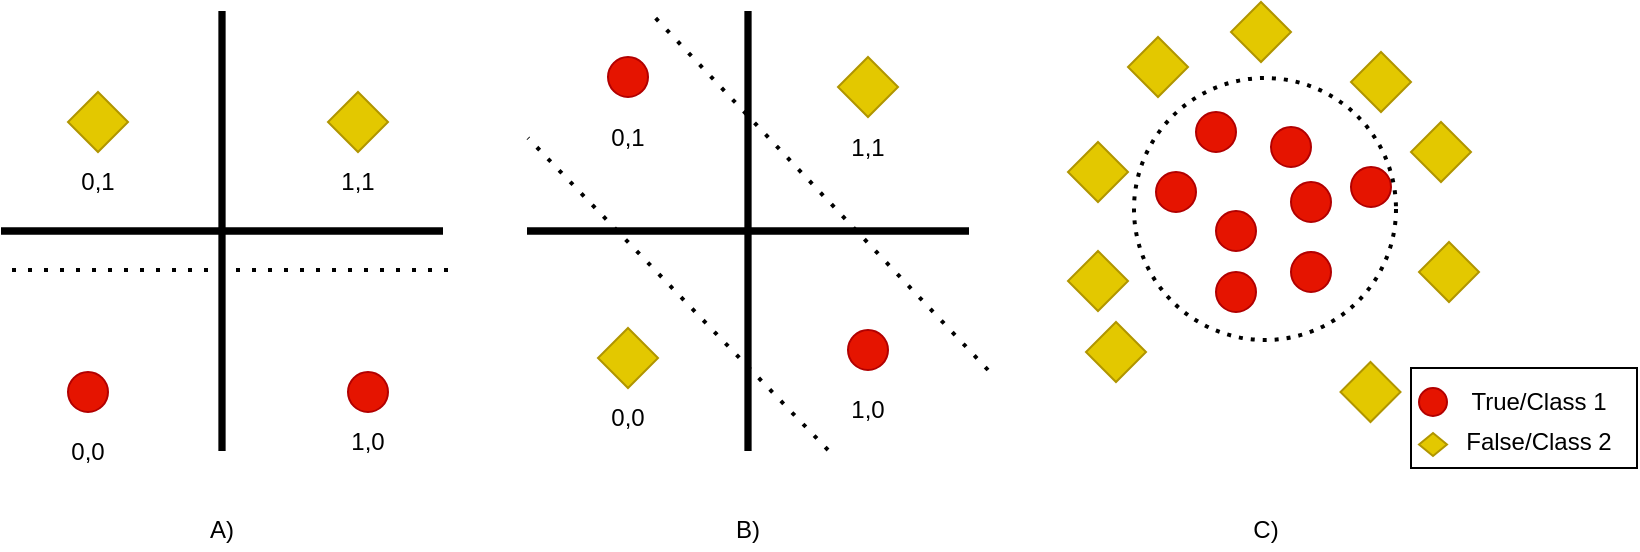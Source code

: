 <mxfile version="13.8.0" type="device"><diagram id="REtSRMBsR_gPfAQ_dEOK" name="Page-1"><mxGraphModel dx="1154" dy="743" grid="1" gridSize="10" guides="1" tooltips="1" connect="1" arrows="1" fold="1" page="1" pageScale="1" pageWidth="827" pageHeight="1169" math="0" shadow="0"><root><mxCell id="0"/><mxCell id="1" parent="0"/><mxCell id="h9tKdpCupv8hqcjbov5A-2" value="" style="ellipse;whiteSpace=wrap;html=1;aspect=fixed;fillColor=#e51400;strokeColor=#B20000;fontColor=#ffffff;" vertex="1" parent="1"><mxGeometry x="651.5" y="521" width="20" height="20" as="geometry"/></mxCell><mxCell id="h9tKdpCupv8hqcjbov5A-3" value="" style="ellipse;whiteSpace=wrap;html=1;aspect=fixed;fillColor=#e51400;strokeColor=#B20000;fontColor=#ffffff;" vertex="1" parent="1"><mxGeometry x="651.5" y="486" width="20" height="20" as="geometry"/></mxCell><mxCell id="h9tKdpCupv8hqcjbov5A-4" value="" style="ellipse;whiteSpace=wrap;html=1;aspect=fixed;fillColor=#e51400;strokeColor=#B20000;fontColor=#ffffff;" vertex="1" parent="1"><mxGeometry x="614" y="531" width="20" height="20" as="geometry"/></mxCell><mxCell id="h9tKdpCupv8hqcjbov5A-6" value="" style="ellipse;whiteSpace=wrap;html=1;aspect=fixed;fillColor=#e51400;strokeColor=#B20000;fontColor=#ffffff;" vertex="1" parent="1"><mxGeometry x="641.5" y="458.5" width="20" height="20" as="geometry"/></mxCell><mxCell id="h9tKdpCupv8hqcjbov5A-7" value="" style="ellipse;whiteSpace=wrap;html=1;aspect=fixed;fillColor=#e51400;strokeColor=#B20000;fontColor=#ffffff;" vertex="1" parent="1"><mxGeometry x="604" y="451" width="20" height="20" as="geometry"/></mxCell><mxCell id="h9tKdpCupv8hqcjbov5A-9" value="" style="ellipse;whiteSpace=wrap;html=1;aspect=fixed;fillColor=#e51400;strokeColor=#B20000;fontColor=#ffffff;" vertex="1" parent="1"><mxGeometry x="584" y="481" width="20" height="20" as="geometry"/></mxCell><mxCell id="h9tKdpCupv8hqcjbov5A-11" value="" style="ellipse;whiteSpace=wrap;html=1;aspect=fixed;fillColor=#e51400;strokeColor=#B20000;fontColor=#ffffff;" vertex="1" parent="1"><mxGeometry x="681.5" y="478.5" width="20" height="20" as="geometry"/></mxCell><mxCell id="h9tKdpCupv8hqcjbov5A-12" value="" style="rhombus;whiteSpace=wrap;html=1;fillColor=#e3c800;strokeColor=#B09500;fontColor=#ffffff;" vertex="1" parent="1"><mxGeometry x="715.5" y="516" width="30" height="30" as="geometry"/></mxCell><mxCell id="h9tKdpCupv8hqcjbov5A-14" value="" style="rhombus;whiteSpace=wrap;html=1;fillColor=#e3c800;strokeColor=#B09500;fontColor=#ffffff;" vertex="1" parent="1"><mxGeometry x="711.5" y="456" width="30" height="30" as="geometry"/></mxCell><mxCell id="h9tKdpCupv8hqcjbov5A-16" value="" style="rhombus;whiteSpace=wrap;html=1;fillColor=#e3c800;strokeColor=#B09500;fontColor=#ffffff;" vertex="1" parent="1"><mxGeometry x="681.5" y="421" width="30" height="30" as="geometry"/></mxCell><mxCell id="h9tKdpCupv8hqcjbov5A-17" value="" style="rhombus;whiteSpace=wrap;html=1;fillColor=#e3c800;strokeColor=#B09500;fontColor=#ffffff;" vertex="1" parent="1"><mxGeometry x="570" y="413.5" width="30" height="30" as="geometry"/></mxCell><mxCell id="h9tKdpCupv8hqcjbov5A-18" value="" style="rhombus;whiteSpace=wrap;html=1;fillColor=#e3c800;strokeColor=#B09500;fontColor=#ffffff;" vertex="1" parent="1"><mxGeometry x="676.25" y="576" width="30" height="30" as="geometry"/></mxCell><mxCell id="h9tKdpCupv8hqcjbov5A-19" value="" style="rhombus;whiteSpace=wrap;html=1;fillColor=#e3c800;strokeColor=#B09500;fontColor=#ffffff;" vertex="1" parent="1"><mxGeometry x="540" y="520.5" width="30" height="30" as="geometry"/></mxCell><mxCell id="h9tKdpCupv8hqcjbov5A-20" value="" style="rhombus;whiteSpace=wrap;html=1;fillColor=#e3c800;strokeColor=#B09500;fontColor=#ffffff;" vertex="1" parent="1"><mxGeometry x="540" y="466" width="30" height="30" as="geometry"/></mxCell><mxCell id="h9tKdpCupv8hqcjbov5A-21" value="" style="rhombus;whiteSpace=wrap;html=1;fillColor=#e3c800;strokeColor=#B09500;fontColor=#ffffff;" vertex="1" parent="1"><mxGeometry x="549" y="556" width="30" height="30" as="geometry"/></mxCell><mxCell id="h9tKdpCupv8hqcjbov5A-61" value="" style="shape=cross;whiteSpace=wrap;html=1;size=0.012;fillColor=#000000;" vertex="1" parent="1"><mxGeometry x="7" y="401" width="220" height="219" as="geometry"/></mxCell><mxCell id="h9tKdpCupv8hqcjbov5A-63" value="" style="ellipse;whiteSpace=wrap;html=1;aspect=fixed;fillColor=#e51400;strokeColor=#B20000;fontColor=#ffffff;" vertex="1" parent="1"><mxGeometry x="180" y="581" width="20" height="20" as="geometry"/></mxCell><mxCell id="h9tKdpCupv8hqcjbov5A-64" value="" style="rhombus;whiteSpace=wrap;html=1;fillColor=#e3c800;strokeColor=#B09500;fontColor=#ffffff;" vertex="1" parent="1"><mxGeometry x="170" y="441" width="30" height="30" as="geometry"/></mxCell><mxCell id="h9tKdpCupv8hqcjbov5A-66" value="0,1" style="text;html=1;strokeColor=none;fillColor=none;align=center;verticalAlign=middle;whiteSpace=wrap;rounded=0;" vertex="1" parent="1"><mxGeometry x="35" y="476" width="40" height="20" as="geometry"/></mxCell><mxCell id="h9tKdpCupv8hqcjbov5A-67" value="1,1" style="text;html=1;strokeColor=none;fillColor=none;align=center;verticalAlign=middle;whiteSpace=wrap;rounded=0;" vertex="1" parent="1"><mxGeometry x="165" y="476" width="40" height="20" as="geometry"/></mxCell><mxCell id="h9tKdpCupv8hqcjbov5A-68" value="1,0&lt;span style=&quot;color: rgba(0 , 0 , 0 , 0) ; font-family: monospace ; font-size: 0px&quot;&gt;%3CmxGraphModel%3E%3Croot%3E%3CmxCell%20id%3D%220%22%2F%3E%3CmxCell%20id%3D%221%22%20parent%3D%220%22%2F%3E%3CmxCell%20id%3D%222%22%20value%3D%221%2C1%22%20style%3D%22text%3Bhtml%3D1%3BstrokeColor%3Dnone%3BfillColor%3Dnone%3Balign%3Dcenter%3BverticalAlign%3Dmiddle%3BwhiteSpace%3Dwrap%3Brounded%3D0%3B%22%20vertex%3D%221%22%20parent%3D%221%22%3E%3CmxGeometry%20x%3D%22580%22%20y%3D%22380%22%20width%3D%2240%22%20height%3D%2220%22%20as%3D%22geometry%22%2F%3E%3C%2FmxCell%3E%3C%2Froot%3E%3C%2FmxGraphModel%3E&lt;/span&gt;" style="text;html=1;strokeColor=none;fillColor=none;align=center;verticalAlign=middle;whiteSpace=wrap;rounded=0;" vertex="1" parent="1"><mxGeometry x="170" y="606" width="40" height="20" as="geometry"/></mxCell><mxCell id="h9tKdpCupv8hqcjbov5A-69" value="0,0" style="text;html=1;strokeColor=none;fillColor=none;align=center;verticalAlign=middle;whiteSpace=wrap;rounded=0;" vertex="1" parent="1"><mxGeometry x="30" y="611" width="40" height="20" as="geometry"/></mxCell><mxCell id="h9tKdpCupv8hqcjbov5A-70" value="" style="endArrow=none;dashed=1;html=1;dashPattern=1 3;strokeWidth=2;" edge="1" parent="1"><mxGeometry width="50" height="50" relative="1" as="geometry"><mxPoint x="230" y="530" as="sourcePoint"/><mxPoint x="7" y="530" as="targetPoint"/></mxGeometry></mxCell><mxCell id="h9tKdpCupv8hqcjbov5A-72" value="" style="ellipse;whiteSpace=wrap;html=1;aspect=fixed;fillColor=#e51400;strokeColor=#B20000;fontColor=#ffffff;" vertex="1" parent="1"><mxGeometry x="40" y="581" width="20" height="20" as="geometry"/></mxCell><mxCell id="h9tKdpCupv8hqcjbov5A-73" value="" style="rhombus;whiteSpace=wrap;html=1;fillColor=#e3c800;strokeColor=#B09500;fontColor=#ffffff;" vertex="1" parent="1"><mxGeometry x="40" y="441" width="30" height="30" as="geometry"/></mxCell><mxCell id="h9tKdpCupv8hqcjbov5A-75" value="" style="ellipse;whiteSpace=wrap;html=1;aspect=fixed;fillColor=#e51400;strokeColor=#B20000;fontColor=#ffffff;" vertex="1" parent="1"><mxGeometry x="310" y="423.5" width="20" height="20" as="geometry"/></mxCell><mxCell id="h9tKdpCupv8hqcjbov5A-76" value="" style="ellipse;whiteSpace=wrap;html=1;aspect=fixed;fillColor=#e51400;strokeColor=#B20000;fontColor=#ffffff;" vertex="1" parent="1"><mxGeometry x="430" y="560" width="20" height="20" as="geometry"/></mxCell><mxCell id="h9tKdpCupv8hqcjbov5A-77" value="" style="rhombus;whiteSpace=wrap;html=1;fillColor=#e3c800;strokeColor=#B09500;fontColor=#ffffff;" vertex="1" parent="1"><mxGeometry x="425" y="423.5" width="30" height="30" as="geometry"/></mxCell><mxCell id="h9tKdpCupv8hqcjbov5A-78" value="" style="rhombus;whiteSpace=wrap;html=1;fillColor=#e3c800;strokeColor=#B09500;fontColor=#ffffff;" vertex="1" parent="1"><mxGeometry x="305" y="559" width="30" height="30" as="geometry"/></mxCell><mxCell id="h9tKdpCupv8hqcjbov5A-79" value="0,1" style="text;html=1;strokeColor=none;fillColor=none;align=center;verticalAlign=middle;whiteSpace=wrap;rounded=0;" vertex="1" parent="1"><mxGeometry x="300" y="453.5" width="40" height="20" as="geometry"/></mxCell><mxCell id="h9tKdpCupv8hqcjbov5A-80" value="1,1" style="text;html=1;strokeColor=none;fillColor=none;align=center;verticalAlign=middle;whiteSpace=wrap;rounded=0;" vertex="1" parent="1"><mxGeometry x="420" y="458.5" width="40" height="20" as="geometry"/></mxCell><mxCell id="h9tKdpCupv8hqcjbov5A-81" value="1,0&lt;span style=&quot;color: rgba(0 , 0 , 0 , 0) ; font-family: monospace ; font-size: 0px&quot;&gt;%3CmxGraphModel%3E%3Croot%3E%3CmxCell%20id%3D%220%22%2F%3E%3CmxCell%20id%3D%221%22%20parent%3D%220%22%2F%3E%3CmxCell%20id%3D%222%22%20value%3D%221%2C1%22%20style%3D%22text%3Bhtml%3D1%3BstrokeColor%3Dnone%3BfillColor%3Dnone%3Balign%3Dcenter%3BverticalAlign%3Dmiddle%3BwhiteSpace%3Dwrap%3Brounded%3D0%3B%22%20vertex%3D%221%22%20parent%3D%221%22%3E%3CmxGeometry%20x%3D%22580%22%20y%3D%22380%22%20width%3D%2240%22%20height%3D%2220%22%20as%3D%22geometry%22%2F%3E%3C%2FmxCell%3E%3C%2Froot%3E%3C%2FmxGraphModel%3E&lt;/span&gt;" style="text;html=1;strokeColor=none;fillColor=none;align=center;verticalAlign=middle;whiteSpace=wrap;rounded=0;" vertex="1" parent="1"><mxGeometry x="420" y="590" width="40" height="20" as="geometry"/></mxCell><mxCell id="h9tKdpCupv8hqcjbov5A-82" value="0,0" style="text;html=1;strokeColor=none;fillColor=none;align=center;verticalAlign=middle;whiteSpace=wrap;rounded=0;" vertex="1" parent="1"><mxGeometry x="300" y="594" width="40" height="20" as="geometry"/></mxCell><mxCell id="h9tKdpCupv8hqcjbov5A-83" value="" style="endArrow=none;dashed=1;html=1;dashPattern=1 3;strokeWidth=2;" edge="1" parent="1"><mxGeometry width="50" height="50" relative="1" as="geometry"><mxPoint x="420" y="620" as="sourcePoint"/><mxPoint x="270" y="464" as="targetPoint"/></mxGeometry></mxCell><mxCell id="h9tKdpCupv8hqcjbov5A-84" value="" style="endArrow=none;dashed=1;html=1;dashPattern=1 3;strokeWidth=2;" edge="1" parent="1"><mxGeometry width="50" height="50" relative="1" as="geometry"><mxPoint x="500" y="580" as="sourcePoint"/><mxPoint x="330" y="400" as="targetPoint"/></mxGeometry></mxCell><mxCell id="h9tKdpCupv8hqcjbov5A-88" value="" style="shape=cross;whiteSpace=wrap;html=1;size=0.012;fillColor=#000000;" vertex="1" parent="1"><mxGeometry x="270" y="401" width="220" height="219" as="geometry"/></mxCell><mxCell id="h9tKdpCupv8hqcjbov5A-90" value="A)" style="text;html=1;strokeColor=none;fillColor=none;align=center;verticalAlign=middle;whiteSpace=wrap;rounded=0;" vertex="1" parent="1"><mxGeometry x="97" y="650" width="40" height="20" as="geometry"/></mxCell><mxCell id="h9tKdpCupv8hqcjbov5A-91" value="B)" style="text;html=1;strokeColor=none;fillColor=none;align=center;verticalAlign=middle;whiteSpace=wrap;rounded=0;" vertex="1" parent="1"><mxGeometry x="360" y="650" width="40" height="20" as="geometry"/></mxCell><mxCell id="h9tKdpCupv8hqcjbov5A-92" value="C)" style="text;html=1;strokeColor=none;fillColor=none;align=center;verticalAlign=middle;whiteSpace=wrap;rounded=0;" vertex="1" parent="1"><mxGeometry x="619" y="650" width="40" height="20" as="geometry"/></mxCell><mxCell id="h9tKdpCupv8hqcjbov5A-93" value="" style="rounded=0;whiteSpace=wrap;html=1;fillColor=#FFFFFF;" vertex="1" parent="1"><mxGeometry x="711.5" y="579" width="113" height="50" as="geometry"/></mxCell><mxCell id="h9tKdpCupv8hqcjbov5A-94" value="" style="ellipse;whiteSpace=wrap;html=1;aspect=fixed;fillColor=#e51400;strokeColor=#B20000;fontColor=#ffffff;" vertex="1" parent="1"><mxGeometry x="715.5" y="589" width="14" height="14" as="geometry"/></mxCell><mxCell id="h9tKdpCupv8hqcjbov5A-95" value="True/Class 1" style="text;html=1;strokeColor=none;fillColor=none;align=center;verticalAlign=middle;whiteSpace=wrap;rounded=0;" vertex="1" parent="1"><mxGeometry x="736.25" y="591.5" width="78.5" height="9" as="geometry"/></mxCell><mxCell id="h9tKdpCupv8hqcjbov5A-97" value="False/Class 2" style="text;html=1;strokeColor=none;fillColor=none;align=center;verticalAlign=middle;whiteSpace=wrap;rounded=0;" vertex="1" parent="1"><mxGeometry x="736.25" y="611.5" width="78.5" height="9" as="geometry"/></mxCell><mxCell id="h9tKdpCupv8hqcjbov5A-98" value="" style="rhombus;whiteSpace=wrap;html=1;fillColor=#e3c800;strokeColor=#B09500;fontColor=#ffffff;" vertex="1" parent="1"><mxGeometry x="715.5" y="611.5" width="14" height="11.5" as="geometry"/></mxCell><mxCell id="h9tKdpCupv8hqcjbov5A-103" value="" style="ellipse;whiteSpace=wrap;html=1;aspect=fixed;fillColor=#e51400;strokeColor=#B20000;fontColor=#ffffff;" vertex="1" parent="1"><mxGeometry x="614" y="500.5" width="20" height="20" as="geometry"/></mxCell><mxCell id="h9tKdpCupv8hqcjbov5A-107" value="" style="rhombus;whiteSpace=wrap;html=1;fillColor=#e3c800;strokeColor=#B09500;fontColor=#ffffff;" vertex="1" parent="1"><mxGeometry x="621.5" y="396" width="30" height="30" as="geometry"/></mxCell><mxCell id="h9tKdpCupv8hqcjbov5A-109" value="" style="ellipse;whiteSpace=wrap;html=1;aspect=fixed;strokeColor=#000000;fillColor=none;dashed=1;dashPattern=1 2;strokeWidth=2;" vertex="1" parent="1"><mxGeometry x="573" y="434" width="131" height="131" as="geometry"/></mxCell></root></mxGraphModel></diagram></mxfile>